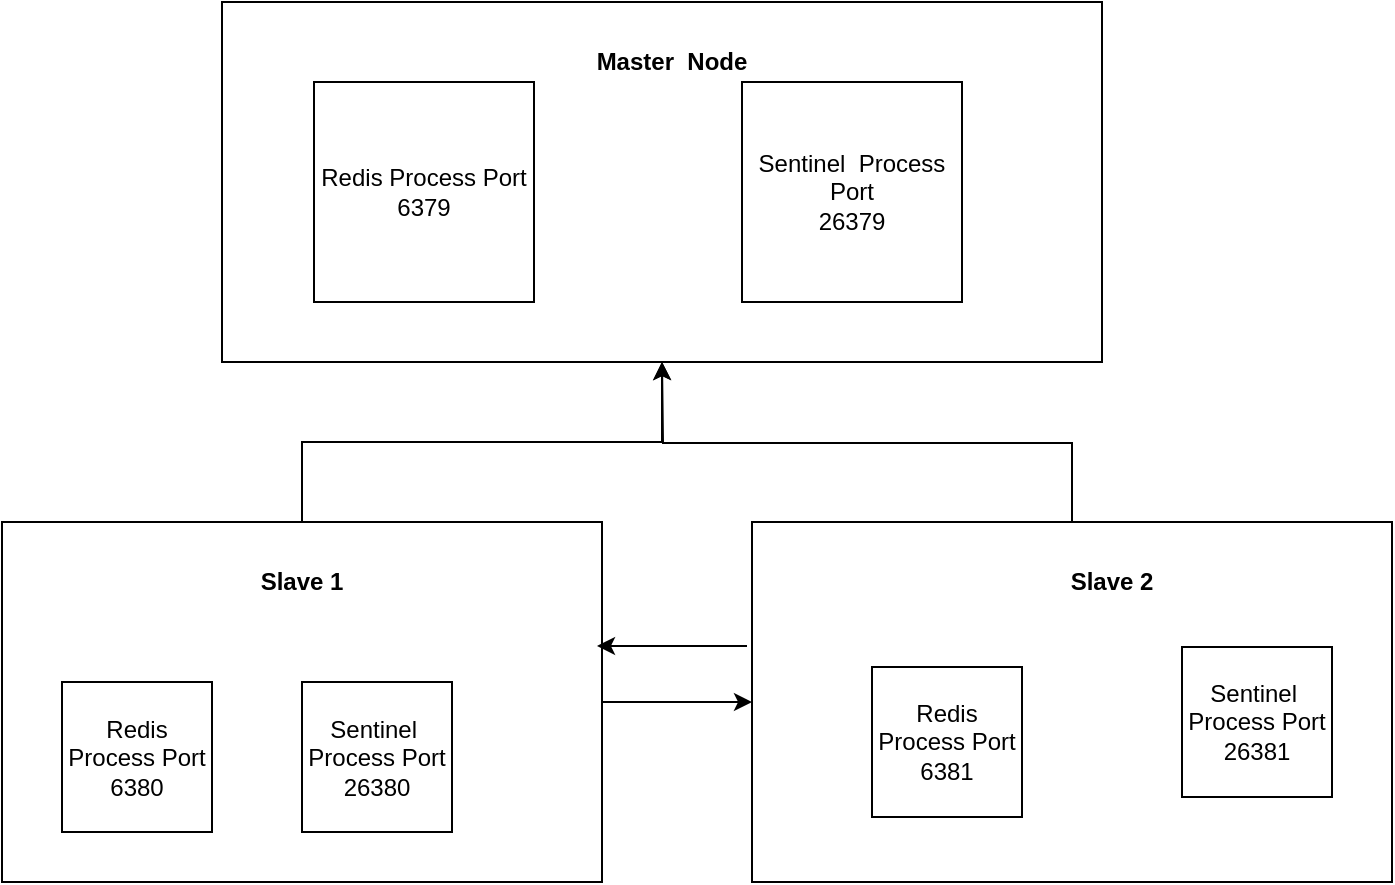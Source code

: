 <mxfile version="10.7.7" type="github"><diagram id="ccTGrdFO-OvqjfCZg8qz" name="Page-1"><mxGraphModel dx="803" dy="497" grid="1" gridSize="10" guides="1" tooltips="1" connect="1" arrows="1" fold="1" page="1" pageScale="1" pageWidth="850" pageHeight="1100" math="0" shadow="0"><root><mxCell id="0"/><mxCell id="1" parent="0"/><mxCell id="W7XXsziLOkOaBl4iy8Tb-1" value="" style="rounded=0;whiteSpace=wrap;html=1;" vertex="1" parent="1"><mxGeometry x="160" y="30" width="440" height="180" as="geometry"/></mxCell><mxCell id="W7XXsziLOkOaBl4iy8Tb-2" value="Master&amp;nbsp; Node" style="text;html=1;strokeColor=none;fillColor=none;align=center;verticalAlign=middle;whiteSpace=wrap;rounded=0;fontStyle=1" vertex="1" parent="1"><mxGeometry x="340" y="50" width="90" height="20" as="geometry"/></mxCell><mxCell id="W7XXsziLOkOaBl4iy8Tb-3" value="Redis Process Port&lt;br&gt;6379" style="whiteSpace=wrap;html=1;aspect=fixed;" vertex="1" parent="1"><mxGeometry x="206" y="70" width="110" height="110" as="geometry"/></mxCell><mxCell id="W7XXsziLOkOaBl4iy8Tb-5" value="Text" style="text;html=1;resizable=0;points=[];autosize=1;align=left;verticalAlign=top;spacingTop=-4;" vertex="1" parent="1"><mxGeometry x="296" y="380" width="40" height="20" as="geometry"/></mxCell><mxCell id="W7XXsziLOkOaBl4iy8Tb-17" style="edgeStyle=orthogonalEdgeStyle;rounded=0;orthogonalLoop=1;jettySize=auto;html=1;exitX=0.5;exitY=0;exitDx=0;exitDy=0;" edge="1" parent="1" source="W7XXsziLOkOaBl4iy8Tb-6"><mxGeometry relative="1" as="geometry"><mxPoint x="380" y="210" as="targetPoint"/></mxGeometry></mxCell><mxCell id="W7XXsziLOkOaBl4iy8Tb-6" value="" style="rounded=0;whiteSpace=wrap;html=1;" vertex="1" parent="1"><mxGeometry x="425" y="290" width="320" height="180" as="geometry"/></mxCell><mxCell id="W7XXsziLOkOaBl4iy8Tb-16" style="edgeStyle=orthogonalEdgeStyle;rounded=0;orthogonalLoop=1;jettySize=auto;html=1;exitX=0.5;exitY=0;exitDx=0;exitDy=0;entryX=0.5;entryY=1;entryDx=0;entryDy=0;" edge="1" parent="1" source="W7XXsziLOkOaBl4iy8Tb-7" target="W7XXsziLOkOaBl4iy8Tb-1"><mxGeometry relative="1" as="geometry"/></mxCell><mxCell id="W7XXsziLOkOaBl4iy8Tb-18" style="edgeStyle=orthogonalEdgeStyle;rounded=0;orthogonalLoop=1;jettySize=auto;html=1;exitX=1;exitY=0.5;exitDx=0;exitDy=0;entryX=0;entryY=0.5;entryDx=0;entryDy=0;" edge="1" parent="1" source="W7XXsziLOkOaBl4iy8Tb-7" target="W7XXsziLOkOaBl4iy8Tb-6"><mxGeometry relative="1" as="geometry"/></mxCell><mxCell id="W7XXsziLOkOaBl4iy8Tb-7" value="" style="rounded=0;whiteSpace=wrap;html=1;" vertex="1" parent="1"><mxGeometry x="50" y="290" width="300" height="180" as="geometry"/></mxCell><mxCell id="W7XXsziLOkOaBl4iy8Tb-8" value="Redis Process Port&lt;br&gt;6380" style="whiteSpace=wrap;html=1;aspect=fixed;" vertex="1" parent="1"><mxGeometry x="80" y="370" width="75" height="75" as="geometry"/></mxCell><mxCell id="W7XXsziLOkOaBl4iy8Tb-9" value="Redis Process Port&lt;br&gt;6381" style="whiteSpace=wrap;html=1;aspect=fixed;" vertex="1" parent="1"><mxGeometry x="485" y="362.5" width="75" height="75" as="geometry"/></mxCell><mxCell id="W7XXsziLOkOaBl4iy8Tb-10" value="Slave 1" style="text;html=1;strokeColor=none;fillColor=none;align=center;verticalAlign=middle;whiteSpace=wrap;rounded=0;fontStyle=1" vertex="1" parent="1"><mxGeometry x="155" y="310" width="90" height="20" as="geometry"/></mxCell><mxCell id="W7XXsziLOkOaBl4iy8Tb-12" value="Slave 2" style="text;html=1;strokeColor=none;fillColor=none;align=center;verticalAlign=middle;whiteSpace=wrap;rounded=0;fontStyle=1" vertex="1" parent="1"><mxGeometry x="560" y="310" width="90" height="20" as="geometry"/></mxCell><mxCell id="W7XXsziLOkOaBl4iy8Tb-13" value="Sentinel&amp;nbsp; Process Port&lt;br&gt;26379" style="whiteSpace=wrap;html=1;aspect=fixed;" vertex="1" parent="1"><mxGeometry x="420" y="70" width="110" height="110" as="geometry"/></mxCell><mxCell id="W7XXsziLOkOaBl4iy8Tb-14" value="Sentinel&amp;nbsp; Process Port&lt;br&gt;26380" style="whiteSpace=wrap;html=1;aspect=fixed;" vertex="1" parent="1"><mxGeometry x="200" y="370" width="75" height="75" as="geometry"/></mxCell><mxCell id="W7XXsziLOkOaBl4iy8Tb-15" value="Sentinel&amp;nbsp; Process Port&lt;br&gt;26381" style="whiteSpace=wrap;html=1;aspect=fixed;" vertex="1" parent="1"><mxGeometry x="640" y="352.5" width="75" height="75" as="geometry"/></mxCell><mxCell id="W7XXsziLOkOaBl4iy8Tb-19" style="edgeStyle=orthogonalEdgeStyle;rounded=0;orthogonalLoop=1;jettySize=auto;html=1;exitX=1;exitY=0.5;exitDx=0;exitDy=0;entryX=0;entryY=0.5;entryDx=0;entryDy=0;" edge="1" parent="1"><mxGeometry relative="1" as="geometry"><mxPoint x="422.5" y="352" as="sourcePoint"/><mxPoint x="347.5" y="352" as="targetPoint"/></mxGeometry></mxCell></root></mxGraphModel></diagram></mxfile>